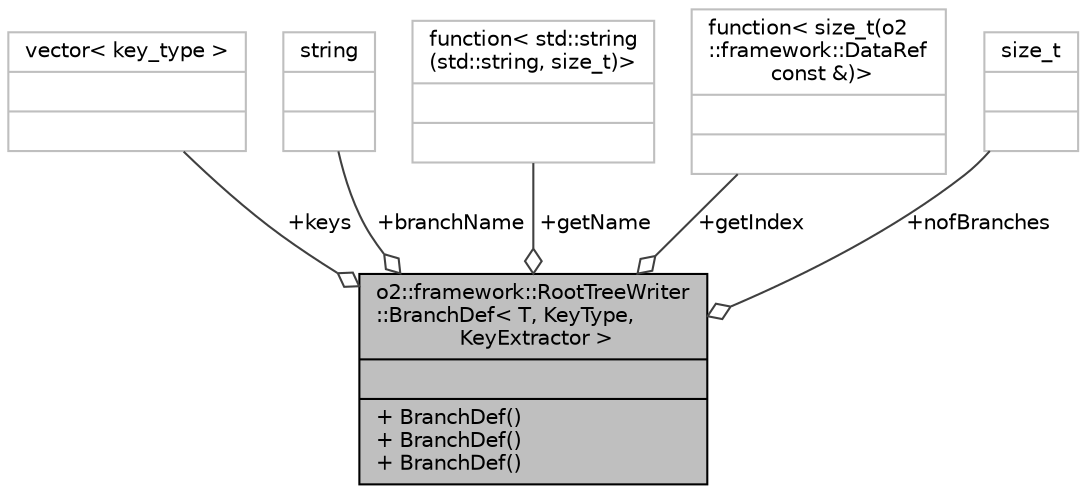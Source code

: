 digraph "o2::framework::RootTreeWriter::BranchDef&lt; T, KeyType, KeyExtractor &gt;"
{
 // INTERACTIVE_SVG=YES
  bgcolor="transparent";
  edge [fontname="Helvetica",fontsize="10",labelfontname="Helvetica",labelfontsize="10"];
  node [fontname="Helvetica",fontsize="10",shape=record];
  Node3 [label="{o2::framework::RootTreeWriter\l::BranchDef\< T, KeyType,\l KeyExtractor \>\n||+ BranchDef()\l+ BranchDef()\l+ BranchDef()\l}",height=0.2,width=0.4,color="black", fillcolor="grey75", style="filled", fontcolor="black"];
  Node4 -> Node3 [color="grey25",fontsize="10",style="solid",label=" +keys" ,arrowhead="odiamond",fontname="Helvetica"];
  Node4 [label="{vector\< key_type \>\n||}",height=0.2,width=0.4,color="grey75"];
  Node5 -> Node3 [color="grey25",fontsize="10",style="solid",label=" +branchName" ,arrowhead="odiamond",fontname="Helvetica"];
  Node5 [label="{string\n||}",height=0.2,width=0.4,color="grey75"];
  Node6 -> Node3 [color="grey25",fontsize="10",style="solid",label=" +getName" ,arrowhead="odiamond",fontname="Helvetica"];
  Node6 [label="{function\< std::string\l(std::string, size_t)\>\n||}",height=0.2,width=0.4,color="grey75"];
  Node7 -> Node3 [color="grey25",fontsize="10",style="solid",label=" +getIndex" ,arrowhead="odiamond",fontname="Helvetica"];
  Node7 [label="{function\< size_t(o2\l::framework::DataRef\l const &)\>\n||}",height=0.2,width=0.4,color="grey75"];
  Node8 -> Node3 [color="grey25",fontsize="10",style="solid",label=" +nofBranches" ,arrowhead="odiamond",fontname="Helvetica"];
  Node8 [label="{size_t\n||}",height=0.2,width=0.4,color="grey75"];
}
